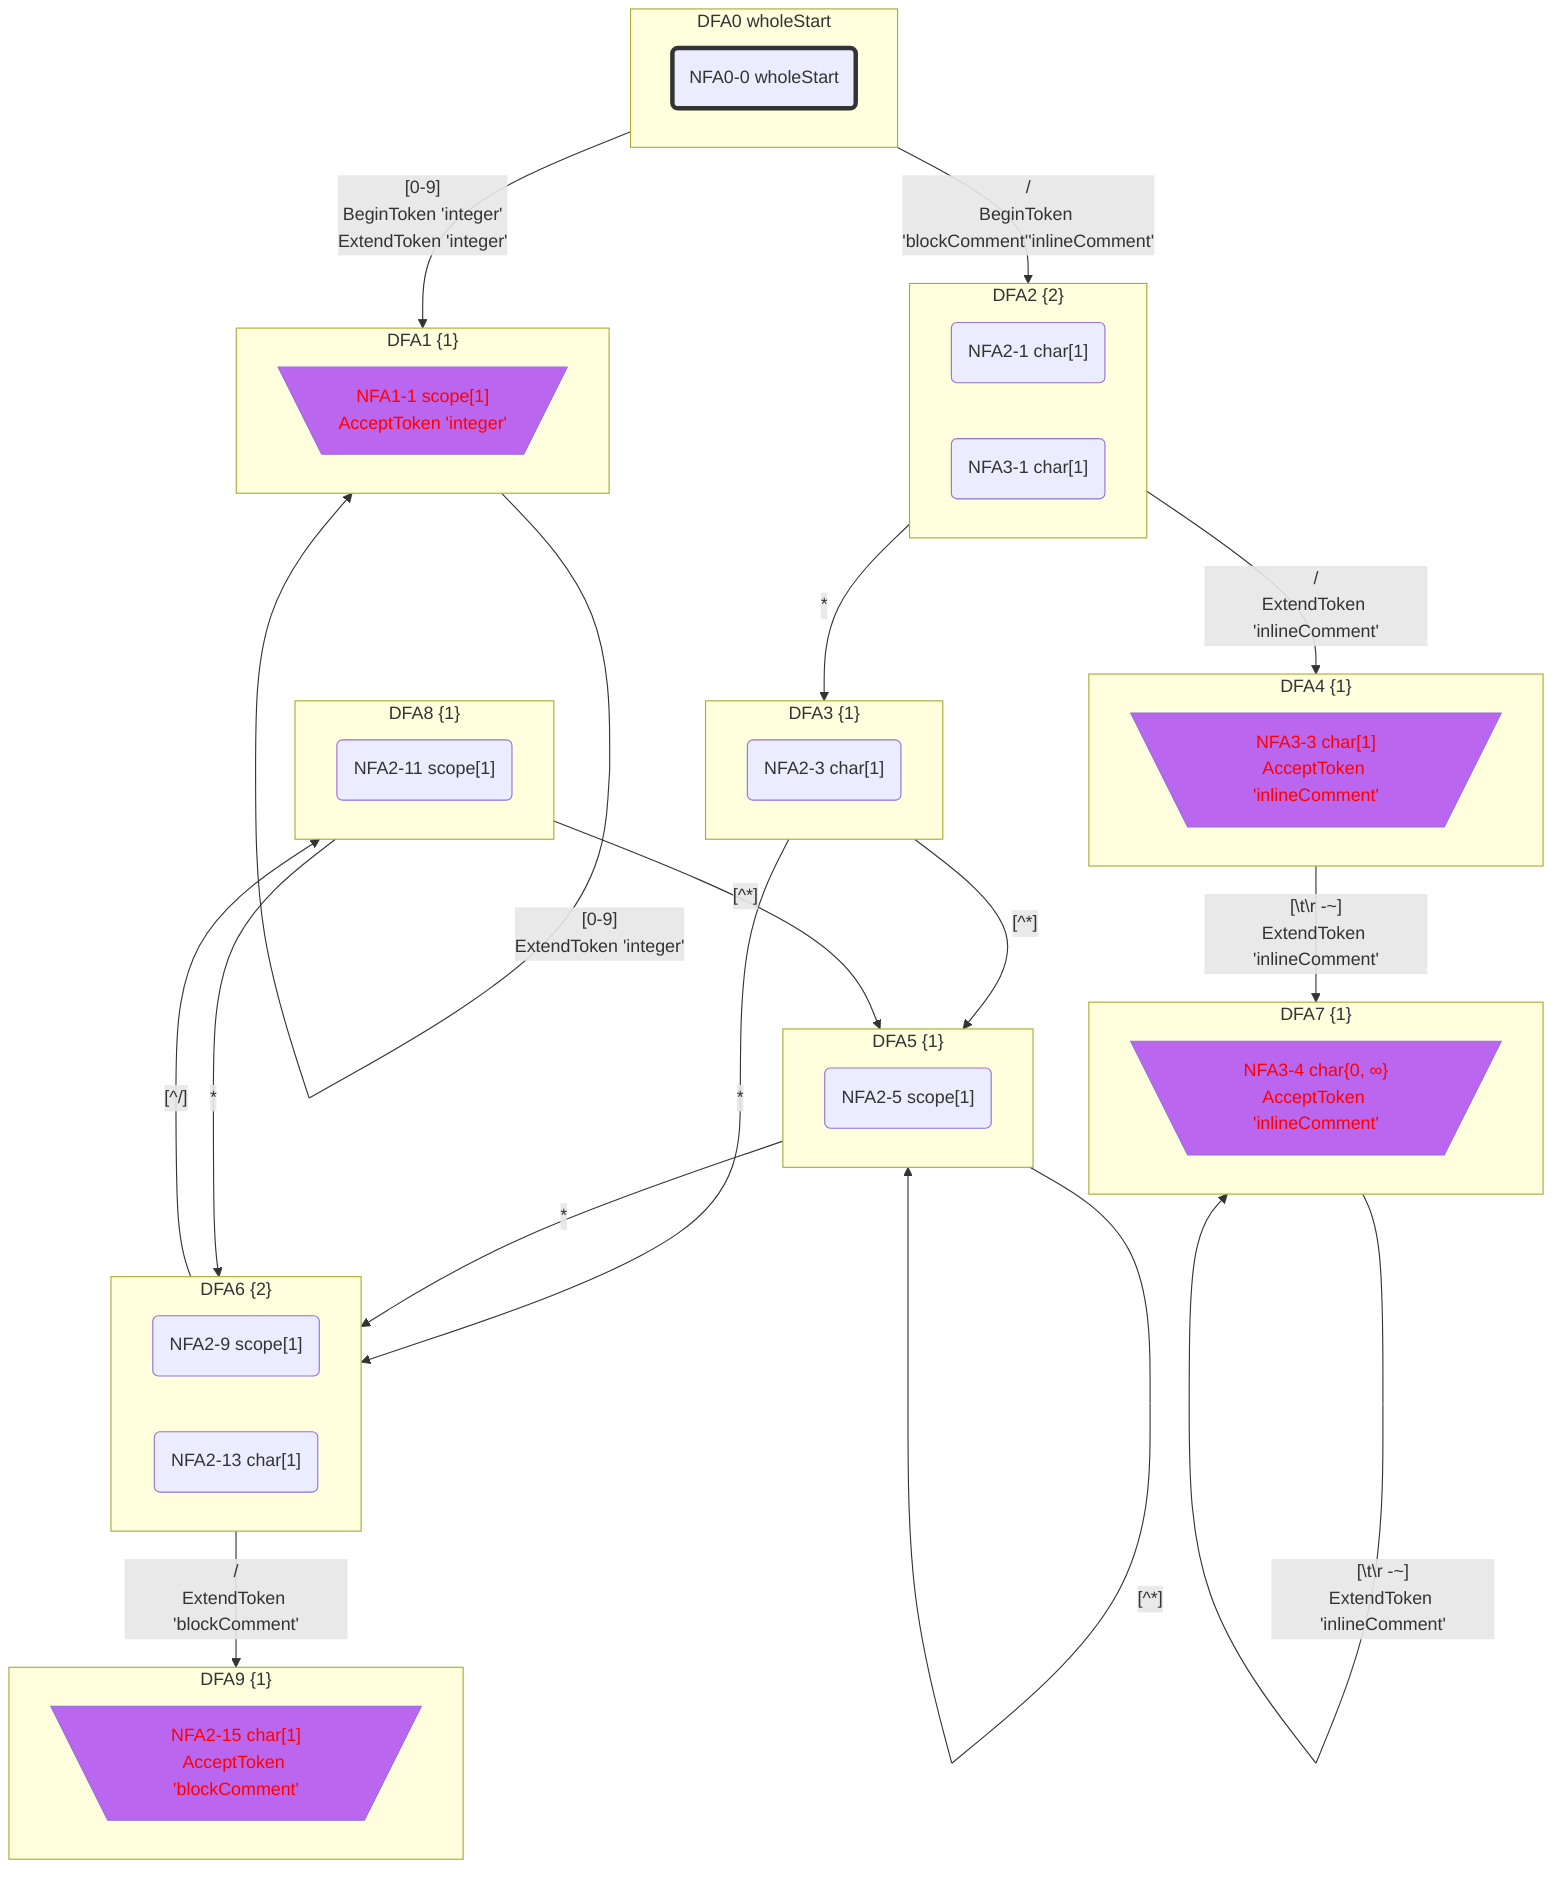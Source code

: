 flowchart
classDef c0001 color:#FF0000;
classDef c0010 stroke-dasharray: 10 10;
classDef c0011 stroke-dasharray: 10 10,color:#FF0000;
classDef c0100 fill:#BB66EE;
classDef c0101 fill:#BB66EE,color:#FF0000;
classDef c0110 fill:#BB66EE,stroke-dasharray: 10 10;
classDef c0111 fill:#BB66EE,stroke-dasharray: 10 10,color:#FF0000;
classDef c1000 stroke:#333,stroke-width:4px;
classDef c1001 stroke:#333,stroke-width:4px,color:#FF0000;
classDef c1010 stroke:#333,stroke-width:4px,stroke-dasharray: 10 10;
classDef c1011 stroke:#333,stroke-width:4px,stroke-dasharray: 10 10,color:#FF0000;
classDef c1100 stroke:#333,stroke-width:4px,fill:#BB66EE;
classDef c1101 stroke:#333,stroke-width:4px,fill:#BB66EE,color:#FF0000;
classDef c1110 stroke:#333,stroke-width:4px,fill:#BB66EE,stroke-dasharray: 10 10;
classDef c1111 stroke:#333,stroke-width:4px,fill:#BB66EE,stroke-dasharray: 10 10,color:#FF0000;
subgraph DFA0_879766078["DFA0 wholeStart"]
NFA0_0_49957660_0("NFA0-0 wholeStart")
class NFA0_0_49957660_0 c1000;
end
class DFA0_879766078 c1000;
subgraph DFA1_-1410976644["DFA1 {1}"]
NFA1_1_57746634_1[\"NFA1-1 scope[1]
AcceptToken 'integer'"/]
class NFA1_1_57746634_1 c0101;
end
class DFA1_-1410976644 c0101;
subgraph DFA2_320235872["DFA2 {2}"]
NFA2_1_46965764_2("NFA2-1 char[1]")
NFA3_1_20038698_3("NFA3-1 char[1]")
end
subgraph DFA3_1968006229["DFA3 {1}"]
NFA2_3_12521852_4("NFA2-3 char[1]")
end
subgraph DFA4_-322686605["DFA4 {1}"]
NFA3_3_46130559_5[\"NFA3-3 char[1]
AcceptToken 'inlineComment'"/]
class NFA3_3_46130559_5 c0101;
end
class DFA4_-322686605 c0101;
subgraph DFA5_-2052777702["DFA5 {1}"]
NFA2_5_7637115_6("NFA2-5 scope[1]")
end
subgraph DFA6_820711853["DFA6 {2}"]
NFA2_9_45587811_7("NFA2-9 scope[1]")
NFA2_13_1625174_8("NFA2-13 char[1]")
end
subgraph DFA7_-2085538696["DFA7 {1}"]
NFA3_4_14626574_9[\"NFA3-4 char{0, ∞}
AcceptToken 'inlineComment'"/]
class NFA3_4_14626574_9 c0101;
end
class DFA7_-2085538696 c0101;
subgraph DFA8_-897030992["DFA8 {1}"]
NFA2_11_43901854_10("NFA2-11 scope[1]")
end
subgraph DFA9_-122808567["DFA9 {1}"]
NFA2_15_64530307_11[\"NFA2-15 char[1]
AcceptToken 'blockComment'"/]
class NFA2_15_64530307_11 c0101;
end
class DFA9_-122808567 c0101;
DFA0_879766078 -->|"[0-9]
BeginToken 'integer'
ExtendToken 'integer'"|DFA1_-1410976644
DFA0_879766078 -->|"/
BeginToken 'blockComment''inlineComment'"|DFA2_320235872
DFA1_-1410976644 -->|"[0-9]
ExtendToken 'integer'"|DFA1_-1410976644
DFA2_320235872 -->|"*"|DFA3_1968006229
DFA2_320235872 -->|"/
ExtendToken 'inlineComment'"|DFA4_-322686605
DFA3_1968006229 -->|"[^*]"|DFA5_-2052777702
DFA3_1968006229 -->|"*"|DFA6_820711853
DFA4_-322686605 -->|"[#92;t#92;r#32;-~]
ExtendToken 'inlineComment'"|DFA7_-2085538696
DFA5_-2052777702 -->|"[^*]"|DFA5_-2052777702
DFA5_-2052777702 -->|"*"|DFA6_820711853
DFA6_820711853 -->|"[^/]"|DFA8_-897030992
DFA6_820711853 -->|"/
ExtendToken 'blockComment'"|DFA9_-122808567
DFA7_-2085538696 -->|"[#92;t#92;r#32;-~]
ExtendToken 'inlineComment'"|DFA7_-2085538696
DFA8_-897030992 -->|"[^*]"|DFA5_-2052777702
DFA8_-897030992 -->|"*"|DFA6_820711853
